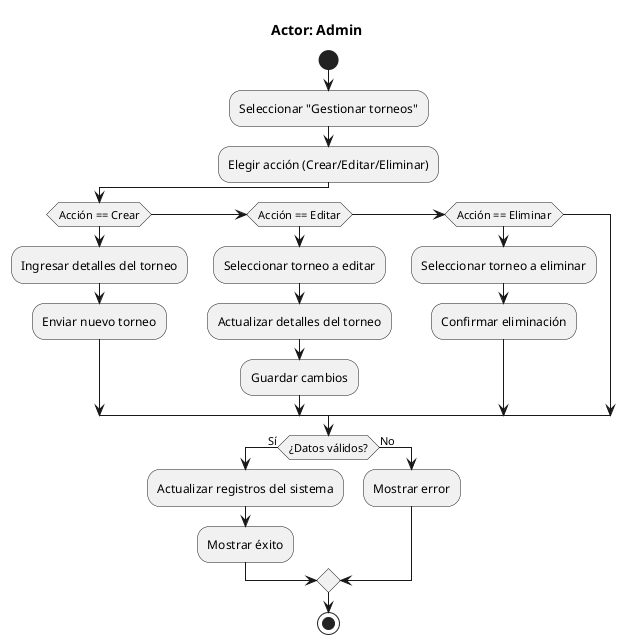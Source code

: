 @startuml
title Actor: Admin
start
:Seleccionar "Gestionar torneos";
:Elegir acción (Crear/Editar/Eliminar);
if (Acción == Crear) then
  :Ingresar detalles del torneo;
  :Enviar nuevo torneo;
elseif (Acción == Editar) then
  :Seleccionar torneo a editar;
  :Actualizar detalles del torneo;
  :Guardar cambios;
elseif (Acción == Eliminar) then
  :Seleccionar torneo a eliminar;
  :Confirmar eliminación;
endif
if (¿Datos válidos?) then (Sí)
  :Actualizar registros del sistema;
  :Mostrar éxito;
else (No)
  :Mostrar error;
endif
stop
@enduml